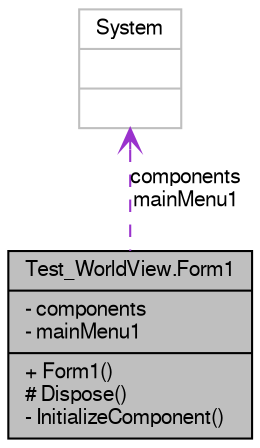 digraph G
{
  edge [fontname="FreeSans",fontsize="10",labelfontname="FreeSans",labelfontsize="10"];
  node [fontname="FreeSans",fontsize="10",shape=record];
  Node1 [label="{Test_WorldView.Form1\n|- components\l- mainMenu1\l|+ Form1()\l# Dispose()\l- InitializeComponent()\l}",height=0.2,width=0.4,color="black", fillcolor="grey75", style="filled" fontcolor="black"];
  Node2 -> Node1 [dir=back,color="darkorchid3",fontsize="10",style="dashed",label="components\nmainMenu1",arrowtail="open"];
  Node2 [label="{System\n||}",height=0.2,width=0.4,color="grey75", fillcolor="white", style="filled"];
}
